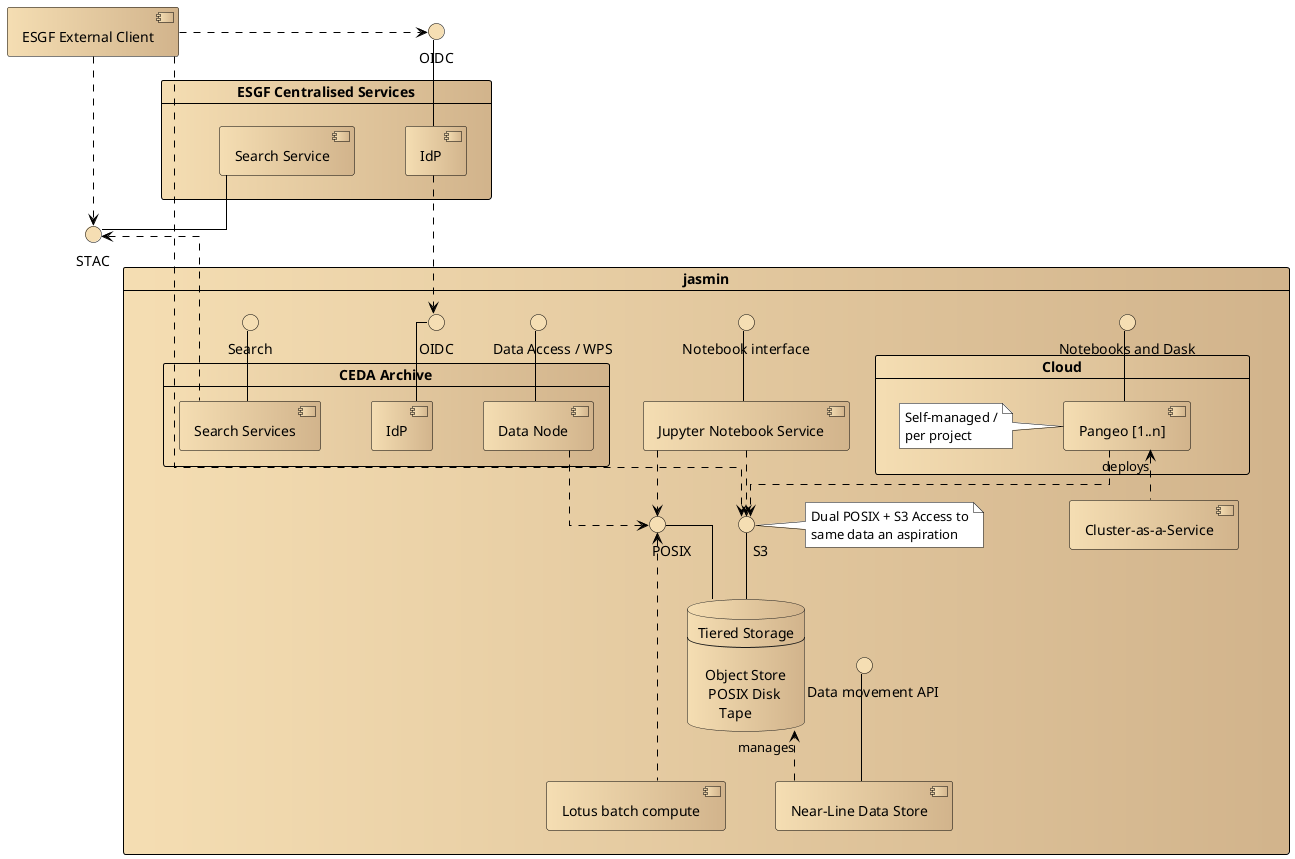 @startuml RiPerspectiveCEDA

' Set a style similar to Enterprise Architect
skinparam ranksep 50
skinparam nodesep 50
skinparam card {
  BorderColor black
  BackgroundColor wheat|Tan
}
skinparam component {
  BorderColor black
  BackgroundColor wheat|Tan
}

skinparam database {
    BackgroundColor wheat|Tan
}
skinparam interface {
    BorderColor black
    BackgroundColor wheat
}
skinparam note {
    BorderColor black
    BackgroundColor white
}
skinparam ArrowColor black
' This setting alone completely compacts and tidies the diagram!!
skinparam linetype ortho

component "ESGF External Client" as esgfExtClnt
' Show another client
' component "Other Communities Client [1..n]" as otherExtClnt

card "ESGF Centralised Services" as esgfCentralisedSrvcs {
    component "IdP" as esgfCentralIdP
    component "Search Service" as esgfCentralSearchSrvc
}

interface "OIDC" as esgfCentralIdpIface
esgfCentralIdP -up- esgfCentralIdpIface

' Placement setting to ensure interface is displayed directly above
esgfCentralIdpIface -[hidden]- esgfCentralIdP

interface "STAC" as esgfCentralSearchSrvcIface
esgfCentralSearchSrvc -down- esgfCentralSearchSrvcIface

' Placement setting to ensure interface is displayed directly below
esgfCentralSearchSrvc -[hidden]- esgfCentralSearchSrvcIface


' Placement - ESGF services above JASMIN
esgfExtClnt -[hidden]- esgfCentralisedSrvcs
esgfCentralisedSrvcs -[hidden]- jasmin
esgfCentralSearchSrvcIface -[hidden]- jasmin

card "JASMIN" as jasmin {   
    database storage [
        Tiered Storage
        ----

          Object Store
           POSIX Disk
              Tape
    ] 
    component "Near-Line Data Store" as nlds 
    interface "     Data movement API" as nldsIface
    nldsIface -- nlds

    nldsIface -[hidden]- nlds

    component "Jupyter Notebook Service" as jupyterNbSrvc

    storage -[hidden]- nlds
    nlds ..> storage: "manages"

    card "CEDA Archive" as cedaArchive {
        component "Search Services" as mdCatalog
        component "Data Node" as dataAccessServices
        component "IdP" as cedaIdP
    }

    ' CEDA Archive interfaces
    interface "Search" as searchIface
    interface "\tData Access / WPS" as dataAccessIface
    interface "OIDC" as cedaIdpIface
    cedaIdpIface -- cedaIdP

    mdCatalog .up.> esgfCentralSearchSrvcIface
    esgfCentralIdP .down.> cedaIdpIface

    ' Align placement
    esgfCentralIdP -[hidden]- cedaIdpIface

    ' Storage interfaces
    interface "\tPOSIX" as posixIface
    interface "\tS3" as s3Iface

    note right of s3Iface : Dual POSIX + S3 Access to\nsame data an aspiration
    posixIface -down- storage
    s3Iface -down- storage

    esgfExtClnt -[hidden]- jasmin
    esgfExtClnt .down.> s3Iface
    esgfExtClnt .right.> esgfCentralSearchSrvcIface
    esgfExtClnt .right.> esgfCentralIdpIface
    
    ' Services using POSIX storage interface
    dataAccessServices .down.> posixIface
    jupyterNbSrvc .right.> posixIface


    searchIface -down- mdCatalog

    ' Alignment
    searchIface -[hidden]- mdCatalog

    dataAccessIface -down- dataAccessServices

    ' Alignment
    dataAccessIface -[hidden]- dataAccessServices

    ' Jupyter
    interface "Notebook interface" as jupyterNbSrvcIface
    jupyterNbSrvcIface -down- jupyterNbSrvc

    ' Correctly align
    jupyterNbSrvcIface -[hidden]- jupyterNbSrvc

    jupyterNbSrvc .down.> s3Iface

    card "Cloud" as cloud {
            component "Pangeo [1..n]" as pangeo 
            note left of pangeo : Self-managed /\nper project
    }
    component "Cluster-as-a-Service" as caaS 
    cloud -[hidden]- caaS
    caaS .up.> pangeo: "\tdeploys"

    ' Pangeo
    interface "Notebooks and Dask" as pangeoIface
    pangeoIface -down- pangeo

    ' Positioning
    pangeoIface -[hidden]- pangeo

    pangeo .down.> s3Iface

    component "Lotus batch compute" as lotus 

    ' Placement - get Lotus near to storage element
    storage -[hidden]- lotus

    lotus .up.> posixIface

    ' Show other client
    ' otherExtClnt .down.> searchIface
    ' otherExtClnt .down.> dataAccessIface
    ' otherExtClnt .down.> jupyterNbSrvcIface
    ' otherExtClnt .down.> pangeoIface

}
@enduml